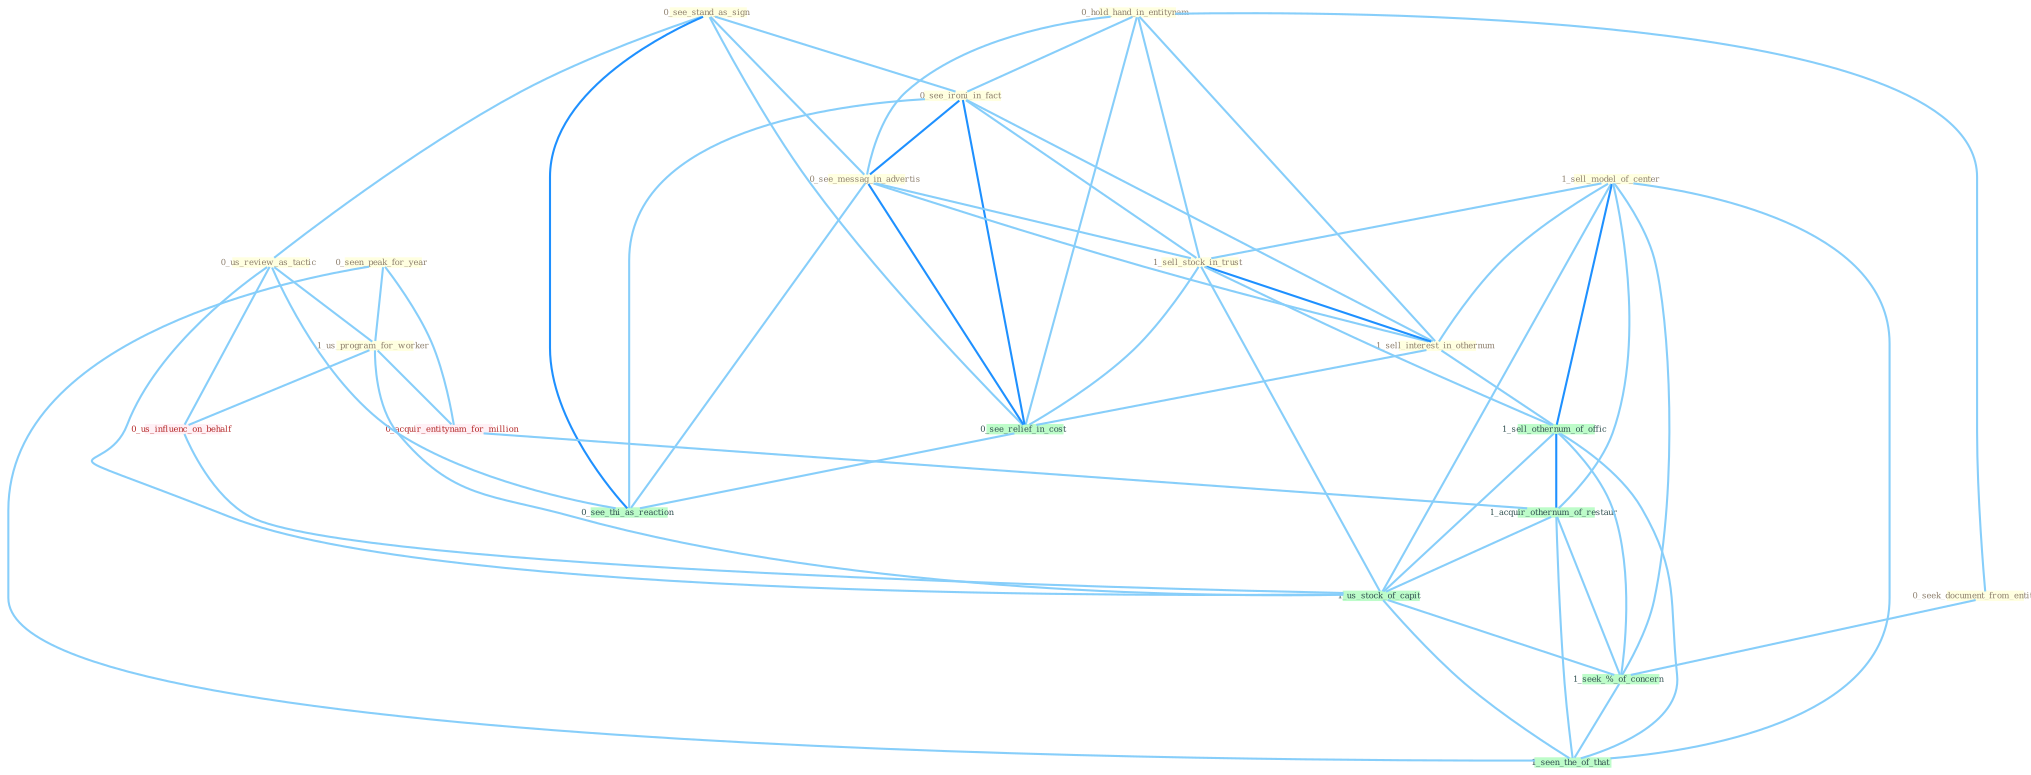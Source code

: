 Graph G{ 
    node
    [shape=polygon,style=filled,width=.5,height=.06,color="#BDFCC9",fixedsize=true,fontsize=4,
    fontcolor="#2f4f4f"];
    {node
    [color="#ffffe0", fontcolor="#8b7d6b"] "0_seen_peak_for_year " "0_hold_hand_in_entitynam " "0_see_stand_as_sign " "0_see_ironi_in_fact " "0_us_review_as_tactic " "0_seek_document_from_entitynam " "1_us_program_for_worker " "1_sell_model_of_center " "0_see_messag_in_advertis " "1_sell_stock_in_trust " "1_sell_interest_in_othernum "}
{node [color="#fff0f5", fontcolor="#b22222"] "0_acquir_entitynam_for_million " "0_us_influenc_on_behalf "}
edge [color="#B0E2FF"];

	"0_seen_peak_for_year " -- "1_us_program_for_worker " [w="1", color="#87cefa" ];
	"0_seen_peak_for_year " -- "0_acquir_entitynam_for_million " [w="1", color="#87cefa" ];
	"0_seen_peak_for_year " -- "1_seen_the_of_that " [w="1", color="#87cefa" ];
	"0_hold_hand_in_entitynam " -- "0_see_ironi_in_fact " [w="1", color="#87cefa" ];
	"0_hold_hand_in_entitynam " -- "0_seek_document_from_entitynam " [w="1", color="#87cefa" ];
	"0_hold_hand_in_entitynam " -- "0_see_messag_in_advertis " [w="1", color="#87cefa" ];
	"0_hold_hand_in_entitynam " -- "1_sell_stock_in_trust " [w="1", color="#87cefa" ];
	"0_hold_hand_in_entitynam " -- "1_sell_interest_in_othernum " [w="1", color="#87cefa" ];
	"0_hold_hand_in_entitynam " -- "0_see_relief_in_cost " [w="1", color="#87cefa" ];
	"0_see_stand_as_sign " -- "0_see_ironi_in_fact " [w="1", color="#87cefa" ];
	"0_see_stand_as_sign " -- "0_us_review_as_tactic " [w="1", color="#87cefa" ];
	"0_see_stand_as_sign " -- "0_see_messag_in_advertis " [w="1", color="#87cefa" ];
	"0_see_stand_as_sign " -- "0_see_relief_in_cost " [w="1", color="#87cefa" ];
	"0_see_stand_as_sign " -- "0_see_thi_as_reaction " [w="2", color="#1e90ff" , len=0.8];
	"0_see_ironi_in_fact " -- "0_see_messag_in_advertis " [w="2", color="#1e90ff" , len=0.8];
	"0_see_ironi_in_fact " -- "1_sell_stock_in_trust " [w="1", color="#87cefa" ];
	"0_see_ironi_in_fact " -- "1_sell_interest_in_othernum " [w="1", color="#87cefa" ];
	"0_see_ironi_in_fact " -- "0_see_relief_in_cost " [w="2", color="#1e90ff" , len=0.8];
	"0_see_ironi_in_fact " -- "0_see_thi_as_reaction " [w="1", color="#87cefa" ];
	"0_us_review_as_tactic " -- "1_us_program_for_worker " [w="1", color="#87cefa" ];
	"0_us_review_as_tactic " -- "0_us_influenc_on_behalf " [w="1", color="#87cefa" ];
	"0_us_review_as_tactic " -- "0_see_thi_as_reaction " [w="1", color="#87cefa" ];
	"0_us_review_as_tactic " -- "1_us_stock_of_capit " [w="1", color="#87cefa" ];
	"0_seek_document_from_entitynam " -- "1_seek_%_of_concern " [w="1", color="#87cefa" ];
	"1_us_program_for_worker " -- "0_acquir_entitynam_for_million " [w="1", color="#87cefa" ];
	"1_us_program_for_worker " -- "0_us_influenc_on_behalf " [w="1", color="#87cefa" ];
	"1_us_program_for_worker " -- "1_us_stock_of_capit " [w="1", color="#87cefa" ];
	"1_sell_model_of_center " -- "1_sell_stock_in_trust " [w="1", color="#87cefa" ];
	"1_sell_model_of_center " -- "1_sell_interest_in_othernum " [w="1", color="#87cefa" ];
	"1_sell_model_of_center " -- "1_sell_othernum_of_offic " [w="2", color="#1e90ff" , len=0.8];
	"1_sell_model_of_center " -- "1_acquir_othernum_of_restaur " [w="1", color="#87cefa" ];
	"1_sell_model_of_center " -- "1_us_stock_of_capit " [w="1", color="#87cefa" ];
	"1_sell_model_of_center " -- "1_seek_%_of_concern " [w="1", color="#87cefa" ];
	"1_sell_model_of_center " -- "1_seen_the_of_that " [w="1", color="#87cefa" ];
	"0_see_messag_in_advertis " -- "1_sell_stock_in_trust " [w="1", color="#87cefa" ];
	"0_see_messag_in_advertis " -- "1_sell_interest_in_othernum " [w="1", color="#87cefa" ];
	"0_see_messag_in_advertis " -- "0_see_relief_in_cost " [w="2", color="#1e90ff" , len=0.8];
	"0_see_messag_in_advertis " -- "0_see_thi_as_reaction " [w="1", color="#87cefa" ];
	"1_sell_stock_in_trust " -- "1_sell_interest_in_othernum " [w="2", color="#1e90ff" , len=0.8];
	"1_sell_stock_in_trust " -- "1_sell_othernum_of_offic " [w="1", color="#87cefa" ];
	"1_sell_stock_in_trust " -- "0_see_relief_in_cost " [w="1", color="#87cefa" ];
	"1_sell_stock_in_trust " -- "1_us_stock_of_capit " [w="1", color="#87cefa" ];
	"1_sell_interest_in_othernum " -- "1_sell_othernum_of_offic " [w="1", color="#87cefa" ];
	"1_sell_interest_in_othernum " -- "0_see_relief_in_cost " [w="1", color="#87cefa" ];
	"0_acquir_entitynam_for_million " -- "1_acquir_othernum_of_restaur " [w="1", color="#87cefa" ];
	"1_sell_othernum_of_offic " -- "1_acquir_othernum_of_restaur " [w="2", color="#1e90ff" , len=0.8];
	"1_sell_othernum_of_offic " -- "1_us_stock_of_capit " [w="1", color="#87cefa" ];
	"1_sell_othernum_of_offic " -- "1_seek_%_of_concern " [w="1", color="#87cefa" ];
	"1_sell_othernum_of_offic " -- "1_seen_the_of_that " [w="1", color="#87cefa" ];
	"0_us_influenc_on_behalf " -- "1_us_stock_of_capit " [w="1", color="#87cefa" ];
	"0_see_relief_in_cost " -- "0_see_thi_as_reaction " [w="1", color="#87cefa" ];
	"1_acquir_othernum_of_restaur " -- "1_us_stock_of_capit " [w="1", color="#87cefa" ];
	"1_acquir_othernum_of_restaur " -- "1_seek_%_of_concern " [w="1", color="#87cefa" ];
	"1_acquir_othernum_of_restaur " -- "1_seen_the_of_that " [w="1", color="#87cefa" ];
	"1_us_stock_of_capit " -- "1_seek_%_of_concern " [w="1", color="#87cefa" ];
	"1_us_stock_of_capit " -- "1_seen_the_of_that " [w="1", color="#87cefa" ];
	"1_seek_%_of_concern " -- "1_seen_the_of_that " [w="1", color="#87cefa" ];
}